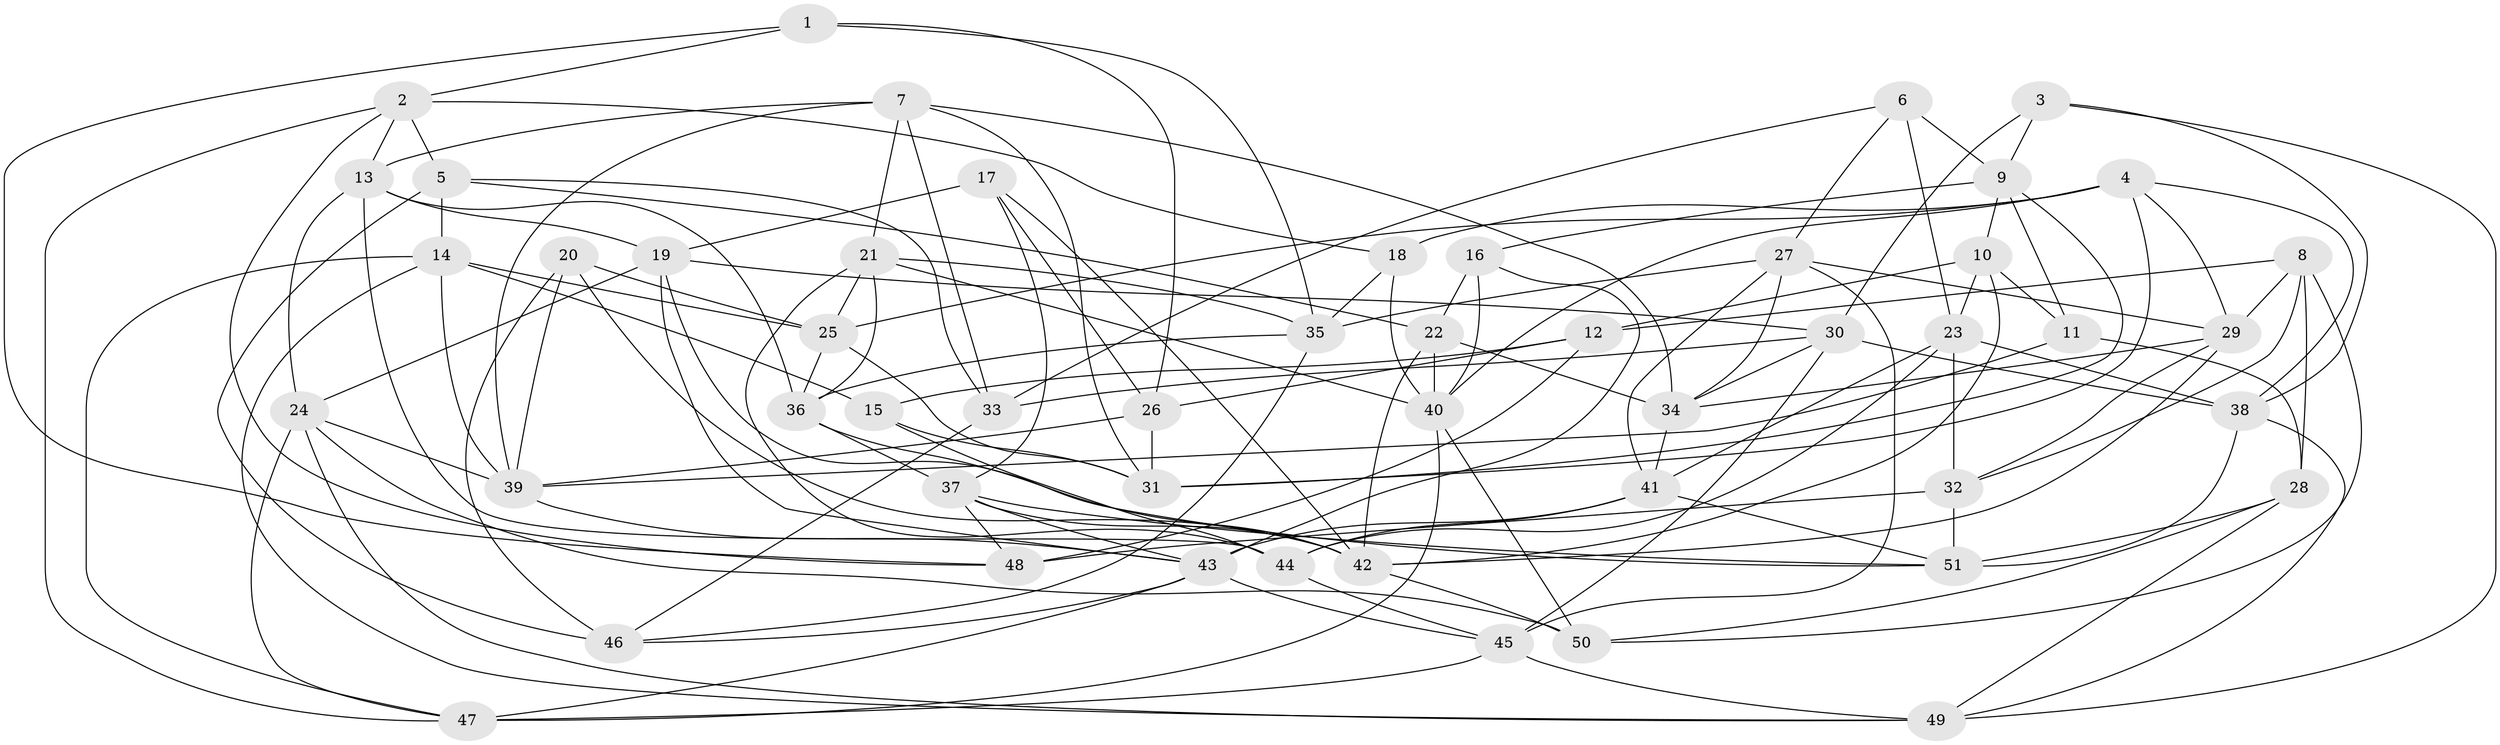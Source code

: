 // original degree distribution, {4: 1.0}
// Generated by graph-tools (version 1.1) at 2025/50/03/09/25 03:50:45]
// undirected, 51 vertices, 141 edges
graph export_dot {
graph [start="1"]
  node [color=gray90,style=filled];
  1;
  2;
  3;
  4;
  5;
  6;
  7;
  8;
  9;
  10;
  11;
  12;
  13;
  14;
  15;
  16;
  17;
  18;
  19;
  20;
  21;
  22;
  23;
  24;
  25;
  26;
  27;
  28;
  29;
  30;
  31;
  32;
  33;
  34;
  35;
  36;
  37;
  38;
  39;
  40;
  41;
  42;
  43;
  44;
  45;
  46;
  47;
  48;
  49;
  50;
  51;
  1 -- 2 [weight=1.0];
  1 -- 26 [weight=1.0];
  1 -- 35 [weight=1.0];
  1 -- 48 [weight=1.0];
  2 -- 5 [weight=1.0];
  2 -- 13 [weight=1.0];
  2 -- 18 [weight=1.0];
  2 -- 47 [weight=1.0];
  2 -- 48 [weight=1.0];
  3 -- 9 [weight=1.0];
  3 -- 30 [weight=1.0];
  3 -- 38 [weight=1.0];
  3 -- 49 [weight=1.0];
  4 -- 18 [weight=1.0];
  4 -- 25 [weight=1.0];
  4 -- 29 [weight=1.0];
  4 -- 31 [weight=1.0];
  4 -- 38 [weight=1.0];
  4 -- 40 [weight=1.0];
  5 -- 14 [weight=1.0];
  5 -- 22 [weight=2.0];
  5 -- 33 [weight=1.0];
  5 -- 46 [weight=1.0];
  6 -- 9 [weight=1.0];
  6 -- 23 [weight=1.0];
  6 -- 27 [weight=1.0];
  6 -- 33 [weight=1.0];
  7 -- 13 [weight=1.0];
  7 -- 21 [weight=1.0];
  7 -- 31 [weight=1.0];
  7 -- 33 [weight=1.0];
  7 -- 34 [weight=1.0];
  7 -- 39 [weight=1.0];
  8 -- 12 [weight=1.0];
  8 -- 28 [weight=2.0];
  8 -- 29 [weight=1.0];
  8 -- 32 [weight=1.0];
  8 -- 50 [weight=1.0];
  9 -- 10 [weight=1.0];
  9 -- 11 [weight=1.0];
  9 -- 16 [weight=1.0];
  9 -- 31 [weight=1.0];
  10 -- 11 [weight=1.0];
  10 -- 12 [weight=2.0];
  10 -- 23 [weight=1.0];
  10 -- 42 [weight=1.0];
  11 -- 28 [weight=1.0];
  11 -- 39 [weight=1.0];
  12 -- 15 [weight=1.0];
  12 -- 26 [weight=1.0];
  12 -- 48 [weight=1.0];
  13 -- 19 [weight=1.0];
  13 -- 24 [weight=1.0];
  13 -- 36 [weight=1.0];
  13 -- 44 [weight=1.0];
  14 -- 15 [weight=1.0];
  14 -- 25 [weight=1.0];
  14 -- 39 [weight=1.0];
  14 -- 47 [weight=1.0];
  14 -- 49 [weight=1.0];
  15 -- 31 [weight=1.0];
  15 -- 44 [weight=1.0];
  16 -- 22 [weight=1.0];
  16 -- 40 [weight=1.0];
  16 -- 43 [weight=1.0];
  17 -- 19 [weight=1.0];
  17 -- 26 [weight=1.0];
  17 -- 37 [weight=1.0];
  17 -- 42 [weight=1.0];
  18 -- 35 [weight=1.0];
  18 -- 40 [weight=1.0];
  19 -- 24 [weight=1.0];
  19 -- 30 [weight=1.0];
  19 -- 43 [weight=1.0];
  19 -- 51 [weight=1.0];
  20 -- 25 [weight=1.0];
  20 -- 39 [weight=1.0];
  20 -- 42 [weight=1.0];
  20 -- 46 [weight=1.0];
  21 -- 25 [weight=1.0];
  21 -- 35 [weight=1.0];
  21 -- 36 [weight=1.0];
  21 -- 40 [weight=1.0];
  21 -- 44 [weight=1.0];
  22 -- 34 [weight=1.0];
  22 -- 40 [weight=1.0];
  22 -- 42 [weight=1.0];
  23 -- 32 [weight=1.0];
  23 -- 38 [weight=1.0];
  23 -- 41 [weight=1.0];
  23 -- 44 [weight=1.0];
  24 -- 39 [weight=1.0];
  24 -- 47 [weight=1.0];
  24 -- 49 [weight=1.0];
  24 -- 50 [weight=1.0];
  25 -- 31 [weight=1.0];
  25 -- 36 [weight=1.0];
  26 -- 31 [weight=1.0];
  26 -- 39 [weight=2.0];
  27 -- 29 [weight=1.0];
  27 -- 34 [weight=1.0];
  27 -- 35 [weight=1.0];
  27 -- 41 [weight=1.0];
  27 -- 45 [weight=1.0];
  28 -- 49 [weight=1.0];
  28 -- 50 [weight=1.0];
  28 -- 51 [weight=1.0];
  29 -- 32 [weight=1.0];
  29 -- 34 [weight=1.0];
  29 -- 42 [weight=1.0];
  30 -- 33 [weight=1.0];
  30 -- 34 [weight=1.0];
  30 -- 38 [weight=1.0];
  30 -- 45 [weight=1.0];
  32 -- 48 [weight=2.0];
  32 -- 51 [weight=1.0];
  33 -- 46 [weight=2.0];
  34 -- 41 [weight=1.0];
  35 -- 36 [weight=1.0];
  35 -- 46 [weight=1.0];
  36 -- 37 [weight=1.0];
  36 -- 42 [weight=1.0];
  37 -- 42 [weight=1.0];
  37 -- 43 [weight=1.0];
  37 -- 48 [weight=1.0];
  37 -- 51 [weight=1.0];
  38 -- 49 [weight=1.0];
  38 -- 51 [weight=1.0];
  39 -- 43 [weight=1.0];
  40 -- 47 [weight=1.0];
  40 -- 50 [weight=2.0];
  41 -- 43 [weight=1.0];
  41 -- 44 [weight=1.0];
  41 -- 51 [weight=1.0];
  42 -- 50 [weight=1.0];
  43 -- 45 [weight=1.0];
  43 -- 46 [weight=1.0];
  43 -- 47 [weight=1.0];
  44 -- 45 [weight=1.0];
  45 -- 47 [weight=1.0];
  45 -- 49 [weight=1.0];
}
